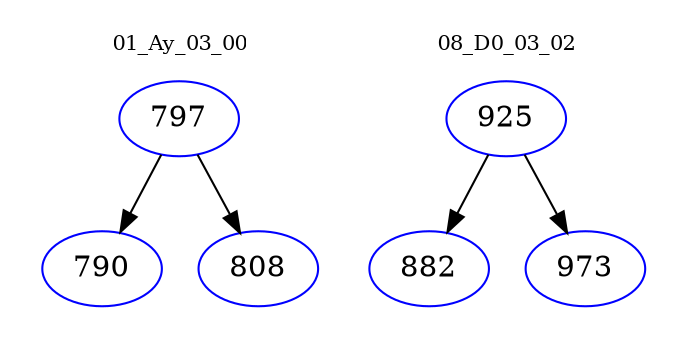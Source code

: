 digraph{
subgraph cluster_0 {
color = white
label = "01_Ay_03_00";
fontsize=10;
T0_797 [label="797", color="blue"]
T0_797 -> T0_790 [color="black"]
T0_790 [label="790", color="blue"]
T0_797 -> T0_808 [color="black"]
T0_808 [label="808", color="blue"]
}
subgraph cluster_1 {
color = white
label = "08_D0_03_02";
fontsize=10;
T1_925 [label="925", color="blue"]
T1_925 -> T1_882 [color="black"]
T1_882 [label="882", color="blue"]
T1_925 -> T1_973 [color="black"]
T1_973 [label="973", color="blue"]
}
}
